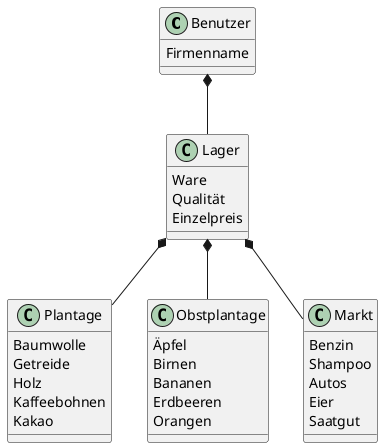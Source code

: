 @startuml
'https://plantuml.com/class-diagram

class Benutzer {
Firmenname
}

class Lager {
Ware
Qualität
Einzelpreis
}

class Plantage{
Baumwolle
Getreide
Holz
Kaffeebohnen
Kakao
}

class Obstplantage {
Äpfel
Birnen
Bananen
Erdbeeren
Orangen
}

class Markt {
Benzin
Shampoo
Autos
Eier
Saatgut
}

Benutzer  *-- Lager
Lager *-- Plantage
Lager *-- Obstplantage
Lager *-- Markt
@enduml